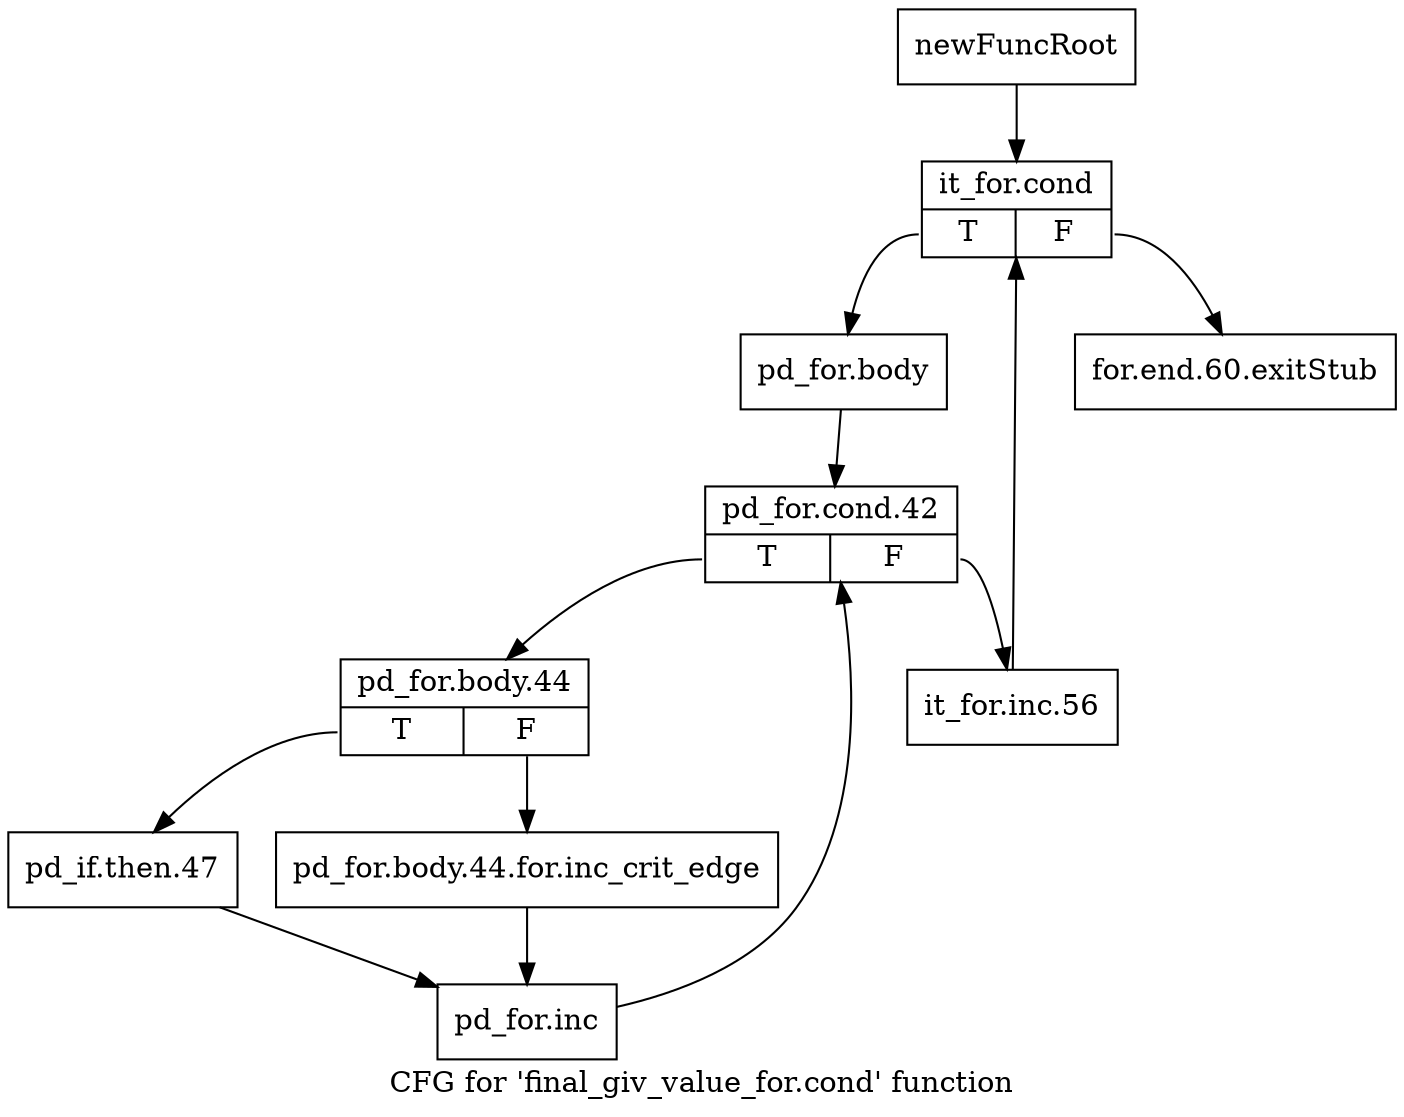 digraph "CFG for 'final_giv_value_for.cond' function" {
	label="CFG for 'final_giv_value_for.cond' function";

	Node0xc5af9b0 [shape=record,label="{newFuncRoot}"];
	Node0xc5af9b0 -> Node0xc5afa50;
	Node0xc5afa00 [shape=record,label="{for.end.60.exitStub}"];
	Node0xc5afa50 [shape=record,label="{it_for.cond|{<s0>T|<s1>F}}"];
	Node0xc5afa50:s0 -> Node0xc5afaa0;
	Node0xc5afa50:s1 -> Node0xc5afa00;
	Node0xc5afaa0 [shape=record,label="{pd_for.body}"];
	Node0xc5afaa0 -> Node0xc5afaf0;
	Node0xc5afaf0 [shape=record,label="{pd_for.cond.42|{<s0>T|<s1>F}}"];
	Node0xc5afaf0:s0 -> Node0xc5afb90;
	Node0xc5afaf0:s1 -> Node0xc5afb40;
	Node0xc5afb40 [shape=record,label="{it_for.inc.56}"];
	Node0xc5afb40 -> Node0xc5afa50;
	Node0xc5afb90 [shape=record,label="{pd_for.body.44|{<s0>T|<s1>F}}"];
	Node0xc5afb90:s0 -> Node0xc5afc30;
	Node0xc5afb90:s1 -> Node0xc5afbe0;
	Node0xc5afbe0 [shape=record,label="{pd_for.body.44.for.inc_crit_edge}"];
	Node0xc5afbe0 -> Node0xc5afc80;
	Node0xc5afc30 [shape=record,label="{pd_if.then.47}"];
	Node0xc5afc30 -> Node0xc5afc80;
	Node0xc5afc80 [shape=record,label="{pd_for.inc}"];
	Node0xc5afc80 -> Node0xc5afaf0;
}
